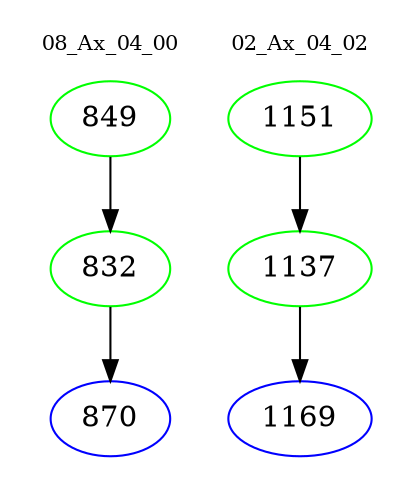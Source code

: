 digraph{
subgraph cluster_0 {
color = white
label = "08_Ax_04_00";
fontsize=10;
T0_849 [label="849", color="green"]
T0_849 -> T0_832 [color="black"]
T0_832 [label="832", color="green"]
T0_832 -> T0_870 [color="black"]
T0_870 [label="870", color="blue"]
}
subgraph cluster_1 {
color = white
label = "02_Ax_04_02";
fontsize=10;
T1_1151 [label="1151", color="green"]
T1_1151 -> T1_1137 [color="black"]
T1_1137 [label="1137", color="green"]
T1_1137 -> T1_1169 [color="black"]
T1_1169 [label="1169", color="blue"]
}
}
